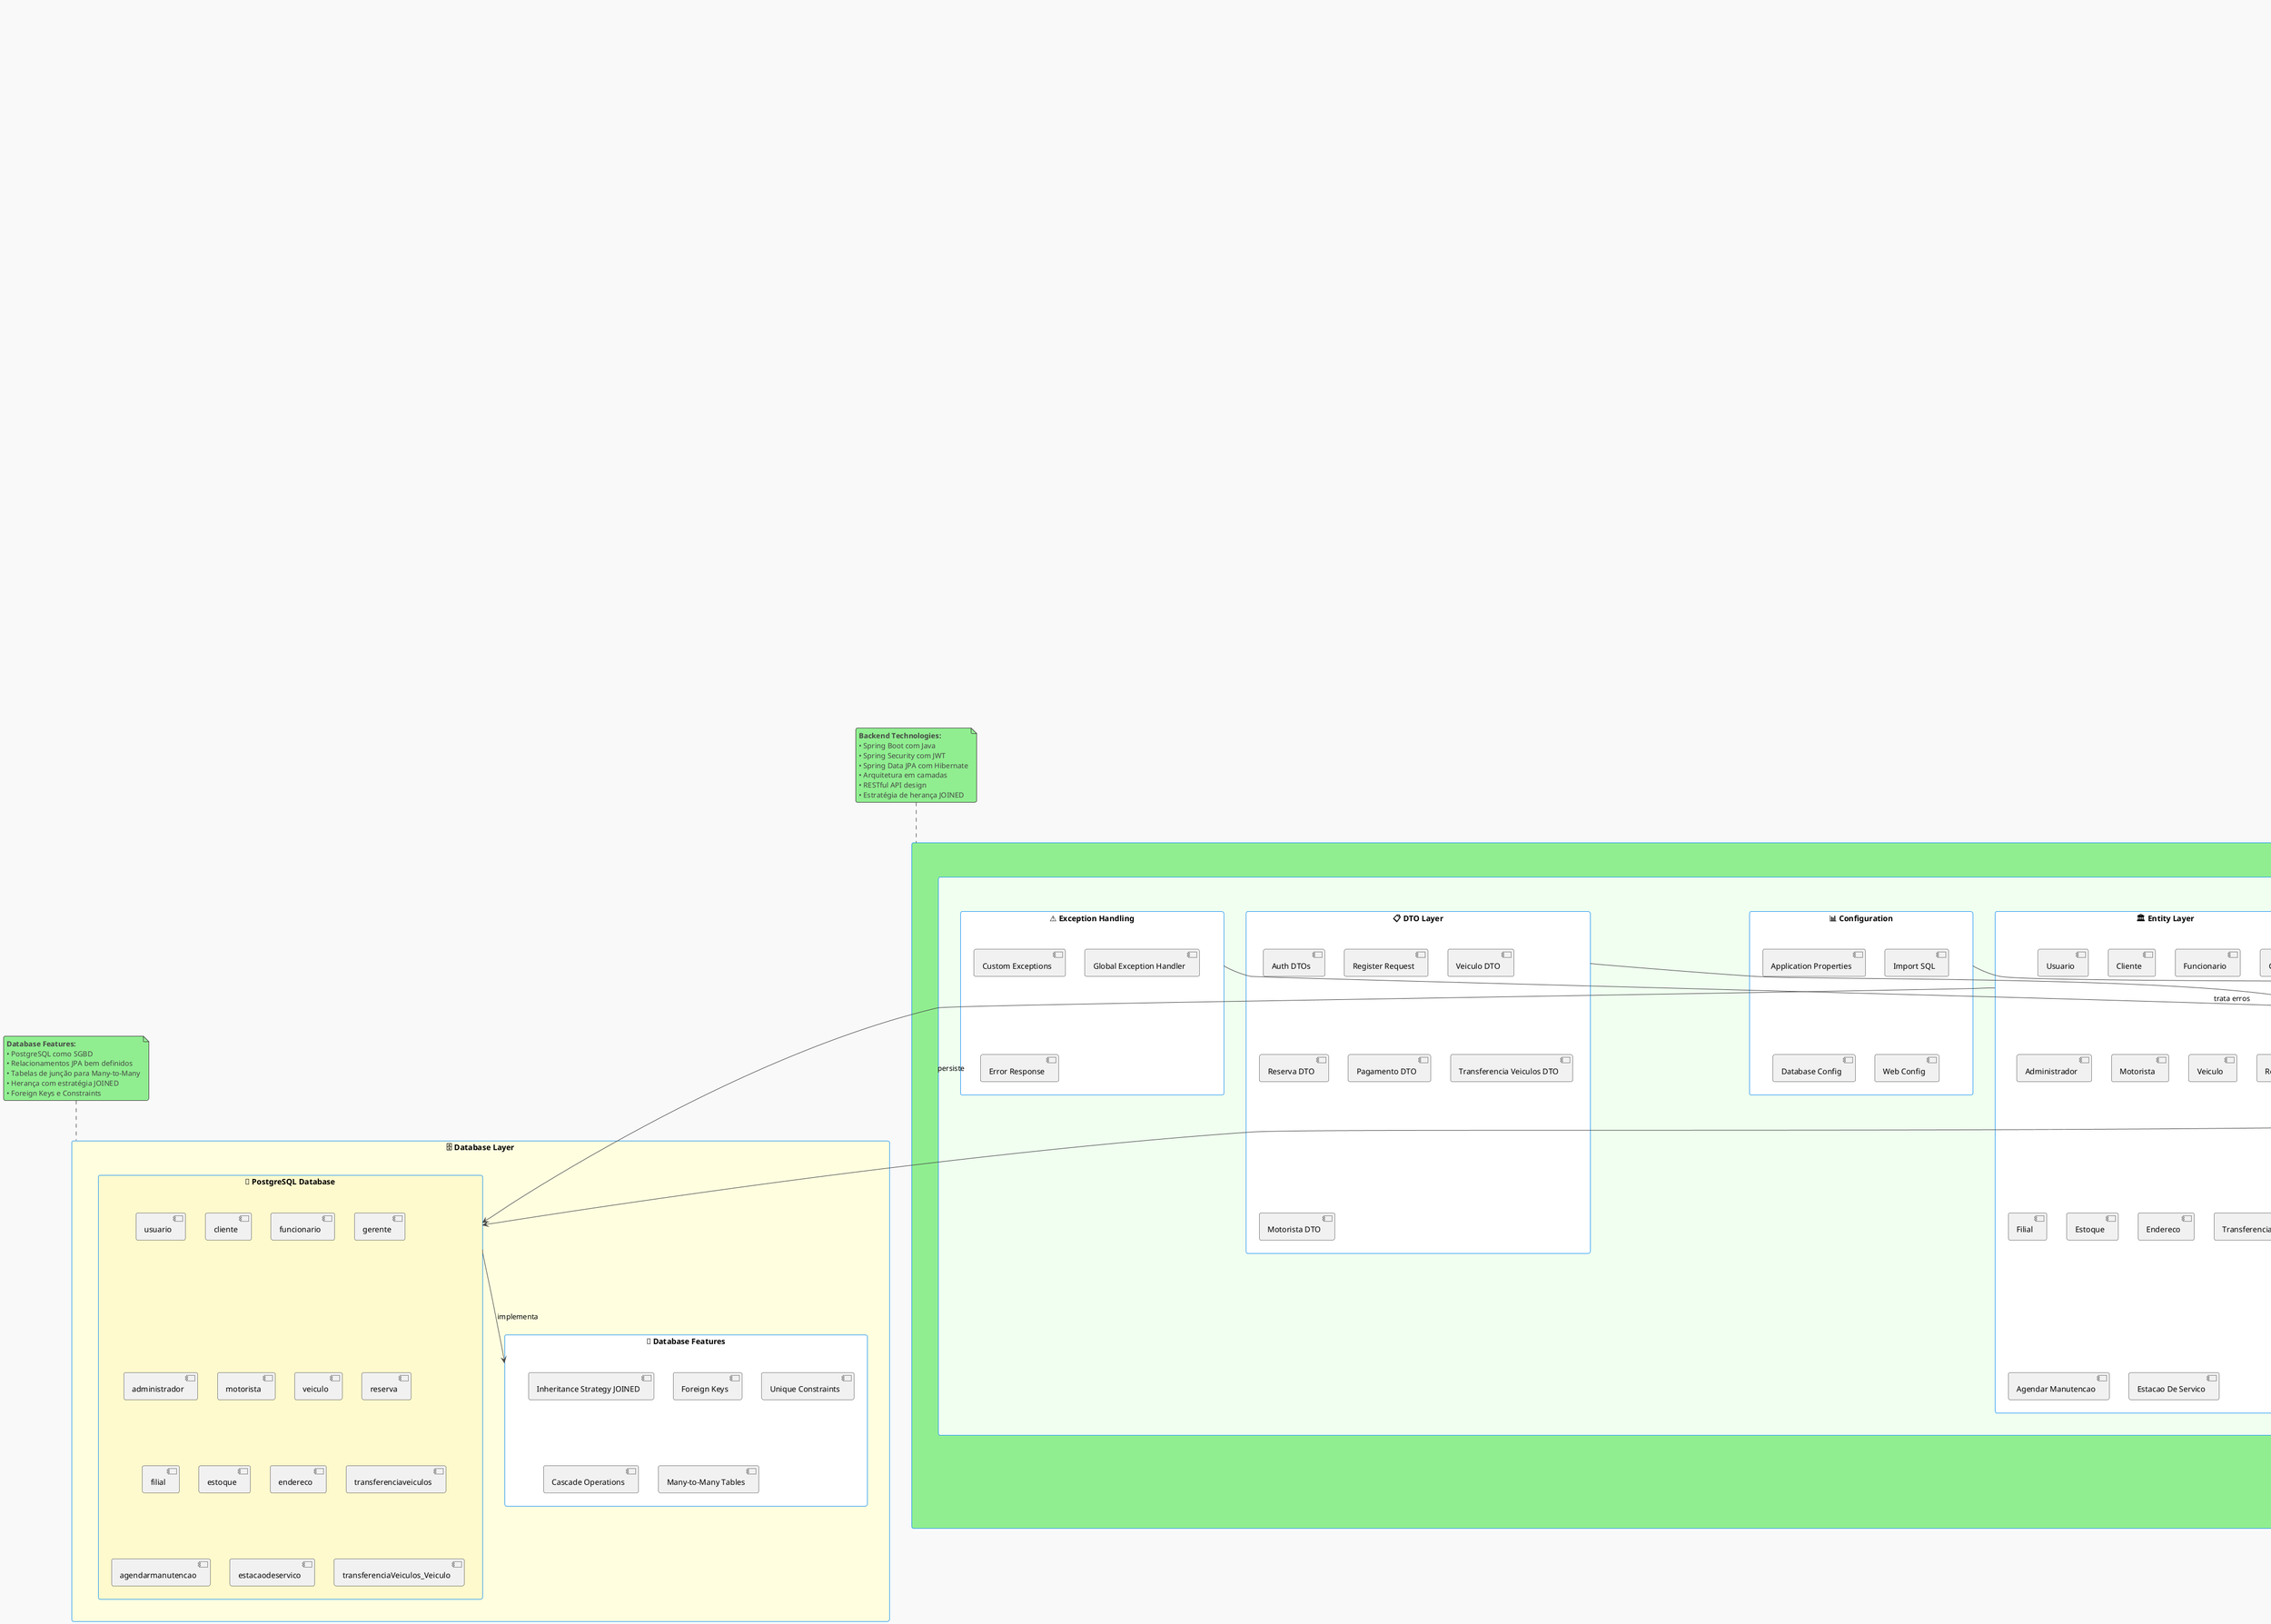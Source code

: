 @startuml Diagrama de Pacotes - Voce Aluga

!theme toy
skinparam backgroundColor #f9f9f9
skinparam packageStyle rectangle
skinparam packageBackgroundColor #e8f4fd
skinparam packageBorderColor #2196F3
skinparam packageFontColor #1976D2
skinparam packageFontSize 12
skinparam packageFontStyle bold

title <size:18><color:#1976D2>Sistema de Aluguel de Veículos - Você Aluga</color></size>\n<size:14><color:#666>Diagrama de Pacotes</color></size>

package "🌐 Frontend Layer" as frontend_layer #lightblue {
    
    package "📱 React Application" as react_app #aliceblue {
        
        package "🏠 Pages" as pages #white {
            [Home Page] as home_page
            [Login Page] as login_page
            [Register Page] as register_page
            [Aluguel Page] as aluguel_page
            [AluguelCard Page] as aluguelcard_page
            [Reserva Page] as reserva_page
            [Pagamento Page] as pagamento_page
            [Minhas Reservas] as minhas_reservas
            [Cadastro Motorista] as cadastro_motorista
            [Admin Panel] as admin_panel
        }
        
        package "🧩 Components" as components #white {
            [NavBar] as navbar
            [Banner] as banner
            [Card] as card
            [Footer] as footer
            [Section Cards] as section_cards
            [Dashboard Defaults] as dashboard_defaults
            [Input Components] as input_components
            [Image Upload] as image_upload
        }
        
        package "🚀 Services" as frontend_services #white {
            [API Service] as api_service
            [Auth Service] as auth_service_front
            [Login Service] as login_service
            [Register Service] as register_service
            [Veiculos Service] as veiculos_service
            [Reserva Service] as reserva_service
            [Pagamento Service] as pagamento_service
            [Motorista Service] as motorista_service_front
            [Manutencao Service] as manutencao_service_front
            [Transferencia Service] as transferencia_service_front
            [Me Service] as me_service
        }
        
        package "🛣️ Routing" as routing #white {
            [Router] as router
            [Private Route] as private_route
        }
        
        package "🎨 Styles & Assets" as styles_assets #white {
            [SCSS Files] as scss_files
            [CSS Files] as css_files
            [Images] as images
            [Icons] as icons
        }
        
        package "🔧 Utils & Types" as utils_types #white {
            [JWT Utils] as jwt_utils
            [Date Utils] as date_utils
            [Veiculo Types] as veiculo_types
            [API Error Types] as api_error_types
            [Veiculo Options] as veiculo_options
        }
    }
    
    package "📦 Frontend Dependencies" as frontend_deps #lavender {
        [React 19.1.0] as react
        [TypeScript] as typescript
        [Vite] as vite
        [React Router] as react_router
        [Axios] as axios
        [ESLint] as eslint
    }
}

package "⚙️ Backend Layer" as backend_layer #lightgreen {
    
    package "☕ Spring Boot Application" as spring_app #honeydew {
        
        package "🎮 Controller Layer" as controllers #white {
            [Auth Controller] as auth_controller
            [Register Controller] as register_controller
            [Veiculo Controller] as veiculo_controller
            [Reserva Controller] as reserva_controller
            [Pagamento Controller] as pagamento_controller
            [Filial Controller] as filial_controller
            [Estoque Controller] as estoque_controller
            [Motorista Controller] as motorista_controller
            [Transferencia Veiculos Controller] as transferencia_controller
            [Agendar Manutencao Controller] as manutencao_controller
            [Estacao De Servico Controller] as estacao_controller
        }
        
        package "💼 Service Layer" as services #white {
            [Usuario Service] as usuario_service
            [JWT Token Service] as jwt_service
            [Veiculo Service] as veiculo_service_back
            [Reserva Service] as reserva_service_back
            [Pagamento Service] as pagamento_service_back
            [Filial Service] as filial_service
            [Estoque Service] as estoque_service
            [Motorista Service] as motorista_service_back
            [Transferencia Veiculos Service] as transferencia_service_back
            [Agendar Manutencao Service] as manutencao_service_back
        }
        
        package "🗂️ Repository Layer" as repositories #white {
            [Usuario Repository] as usuario_repo
            [Veiculo Repository] as veiculo_repo
            [Reserva Repository] as reserva_repo
            [Filial Repository] as filial_repo
            [Estoque Repository] as estoque_repo
            [Motorista Repository] as motorista_repo
            [Transferencia Veiculos Repository] as transferencia_repo
            [Agendar Manutencao Repository] as manutencao_repo
            [Estacao De Servico Repository] as estacao_repo
        }
        
        package "🏛️ Entity Layer" as entities #white {
            [Usuario] as usuario_entity
            [Cliente] as cliente_entity
            [Funcionario] as funcionario_entity
            [Gerente] as gerente_entity
            [Administrador] as admin_entity
            [Motorista] as motorista_entity
            [Veiculo] as veiculo_entity
            [Reserva] as reserva_entity
            [Filial] as filial_entity
            [Estoque] as estoque_entity
            [Endereco] as endereco_entity
            [Transferencia Veiculos] as transferencia_entity
            [Agendar Manutencao] as manutencao_entity
            [Estacao De Servico] as estacao_entity
        }
        
        package "🏷️ Enums Package" as enums #white {
            [Grupo] as grupo_enum
            [Cor] as cor_enum
            [Status Veiculo] as status_veiculo_enum
            [Tipo Reserva] as tipo_reserva_enum
            [Status Reserva] as status_reserva_enum
            [Status Transferencia] as status_transferencia_enum
            [Status Pagamento] as status_pagamento_enum
        }
        
        package "🛡️ Security Layer" as security #white {
            [Security Config] as security_config
            [JWT Authentication Filter] as jwt_filter
            [Authentication Provider] as auth_provider
            [CORS Configuration] as cors_config
        }
        
        package "📋 DTO Layer" as dtos #white {
            [Auth DTOs] as auth_dtos
            [Register Request] as register_request
            [Veiculo DTO] as veiculo_dto
            [Reserva DTO] as reserva_dto
            [Pagamento DTO] as pagamento_dto
            [Transferencia Veiculos DTO] as transferencia_dto
            [Motorista DTO] as motorista_dto
        }
        
        package "⚠️ Exception Handling" as exceptions #white {
            [Custom Exceptions] as custom_exceptions
            [Global Exception Handler] as exception_handler
            [Error Response] as error_response
        }
        
        package "📊 Configuration" as config #white {
            [Application Properties] as app_properties
            [Import SQL] as import_sql
            [Database Config] as db_config
            [Web Config] as web_config
        }
    }
    
    package "📚 Backend Dependencies" as backend_deps #lightcyan {
        [Spring Boot 3.x] as spring_boot
        [Spring Security] as spring_security
        [Spring Data JPA] as spring_jpa
        [Spring Web] as spring_web
        [Spring Validation] as spring_validation
        [JWT] as jwt_lib
        [PostgreSQL Driver] as postgres_driver
        [Hibernate] as hibernate
        [Jackson] as jackson
        [Maven] as maven
    }
}

package "🗄️ Database Layer" as database_layer #lightyellow {
    
    package "🐘 PostgreSQL Database" as postgres_db #lemonchiffon {
        [usuario] as usuarios_table
        [cliente] as clientes_table
        [funcionario] as funcionarios_table
        [gerente] as gerentes_table
        [administrador] as admin_table
        [motorista] as motorista_table
        [veiculo] as veiculos_table
        [reserva] as reservas_table
        [filial] as filiais_table
        [estoque] as estoques_table
        [endereco] as endereco_table
        [transferenciaveiculos] as transferencia_table
        [agendarmanutencao] as manutencao_table
        [estacaodeservico] as estacao_table
        [transferenciaVeiculos_Veiculo] as transferencia_veiculo_table
    }
    
    package "🔗 Database Features" as db_features #white {
        [Inheritance Strategy JOINED] as inheritance_strategy
        [Foreign Keys] as foreign_keys
        [Unique Constraints] as unique_constraints
        [Cascade Operations] as cascade_ops
        [Many-to-Many Tables] as many_to_many
    }
}

package "🌍 External Services" as external_services #lightpink {
    [Payment Gateway] as payment_gateway
    [Email Service] as email_service
    [File Storage] as file_storage
}

' === RELACIONAMENTOS ===

' Frontend interno
pages --> components : usa
pages --> frontend_services : consome
frontend_services --> api_service : utiliza
routing --> pages : navega
components --> styles_assets : aplica
utils_types --> frontend_services : suporte

' Frontend para Backend
api_service --> controllers : HTTP/REST API

' Backend interno - fluxo de dados
controllers --> services : delega
services --> repositories : acessa
repositories --> entities : mapeia JPA
entities --> enums : utiliza
security --> controllers : protege
dtos --> controllers : transfere dados
exceptions --> controllers : trata erros
config --> spring_app : configura

' Backend para Database
repositories --> postgres_db : JPA/Hibernate
entities --> postgres_db : persiste

' Backend para External
services --> external_services : integra

' Dependencies
react_app --> frontend_deps : usa
spring_app --> backend_deps : usa
postgres_db --> db_features : implementa

note top of frontend_layer
  <b>Frontend Technologies:</b>
  • React com TypeScript
  • Vite para build e desenvolvimento
  • React Router para navegação
  • Axios para requisições HTTP
  • SCSS para estilização
  • ESLint para qualidade de código
end note

note top of backend_layer
  <b>Backend Technologies:</b>
  • Spring Boot com Java
  • Spring Security com JWT
  • Spring Data JPA com Hibernate
  • Arquitetura em camadas
  • RESTful API design
  • Estratégia de herança JOINED
end note

note top of database_layer
  <b>Database Features:</b>
  • PostgreSQL como SGBD
  • Relacionamentos JPA bem definidos
  • Tabelas de junção para Many-to-Many
  • Herança com estratégia JOINED
  • Foreign Keys e Constraints
end note

note right of external_services
  <b>Integrações Externas:</b>
  • Gateway de pagamento
  • Serviço de email
  • Armazenamento de arquivos
  • APIs de terceiros
end note

@enduml
        }
        
        package "🎨 Styles & Assets" as styles_assets #white {
            [SCSS Files] as scss_files
            [CSS Files] as css_files
            [Images] as images
            [Icons] as icons
        }
        
        package "🔧 Utils & Types" as utils_types #white {
            [JWT Utils] as jwt_utils
            [Veiculo Types] as veiculo_types
            [Veiculo Options] as veiculo_options
        }
    }
    
    package "📦 Dependencies" as frontend_deps #lavender {
        [React 19.1.0] as react
        [TypeScript] as typescript
        [Vite] as vite
        [React Router] as react_router
        [Axios] as axios
        [TanStack Query] as tanstack_query
        [GSAP] as gsap
    }
}

package "⚙️ Backend Layer" as backend_layer #lightgreen {
    
    package "☕ Spring Boot Application" as spring_app #honeydew {
        
        package "🎮 Controller Layer" as controllers #white {
            [Auth Controller] as auth_controller
            [Veiculo Controller] as veiculo_controller
            [Reserva Controller] as reserva_controller
            [Pagamento Controller] as pagamento_controller
            [Register Controller] as register_controller
            [Filial Controller] as filial_controller
            [Estoque Controller] as estoque_controller
            [Transferencia Controller] as transferencia_controller
            [Manutencao Controller] as manutencao_controller
            [Estacao Servico Controller] as estacao_controller
        }
        
        package "💼 Service Layer" as services #white {
            [Auth Service] as auth_service
            [Veiculo Service] as veiculo_service_back
            [Reserva Service] as reserva_service_back
            [Pagamento Service] as pagamento_service_back
            [Usuario Service] as usuario_service
            [Filial Service] as filial_service
            [Estoque Service] as estoque_service
            [Transferencia Service] as transferencia_service
            [Manutencao Service] as manutencao_service
            [Estacao Service] as estacao_service
            [JWT Token Service] as jwt_service
        }
        
        package "🗂️ Repository Layer" as repositories #white {
            [Usuario Repository] as usuario_repo
            [Veiculo Repository] as veiculo_repo
            [Reserva Repository] as reserva_repo
            [Filial Repository] as filial_repo
            [Estoque Repository] as estoque_repo
            [Transferencia Repository] as transferencia_repo
            [Manutencao Repository] as manutencao_repo
            [Estacao Repository] as estacao_repo
        }
        
        package "🏛️ Entity Layer" as entities #white {
            [Usuario] as usuario_entity
            [Cliente] as cliente_entity
            [Funcionario] as funcionario_entity
            [Gerente] as gerente_entity
            [Administrador] as admin_entity
            [Veiculo] as veiculo_entity
            [Reserva] as reserva_entity
            [Filial] as filial_entity
            [Estoque] as estoque_entity
            [Transferencia Veiculos] as transferencia_entity
            [Agendar Manutencao] as manutencao_entity
            [Estacao De Servico] as estacao_entity
        }
        
        package "🛡️ Security Layer" as security #white {
            [Security Config] as security_config
            [JWT Authentication Filter] as jwt_filter
            [Authentication Provider] as auth_provider
            [CORS Configuration] as cors_config
        }
        
        package "📋 DTO Layer" as dtos #white {
            [Request DTOs] as request_dtos
            [Response DTOs] as response_dtos
            [Mapper Classes] as mappers
        }
        
        package "⚠️ Exception Handling" as exceptions #white {
            [Custom Exceptions] as custom_exceptions
            [Global Exception Handler] as exception_handler
            [Error Response] as error_response
        }
        
        package "📊 Configuration" as config #white {
            [Application Properties] as app_properties
            [Database Config] as db_config
            [Web Config] as web_config
        }
    }
    
    package "📚 Dependencies" as backend_deps #lightcyan {
        [Spring Boot 3.5.3] as spring_boot
        [Spring Security] as spring_security
        [Spring Data JPA] as spring_jpa
        [Spring Web] as spring_web
        [Spring Validation] as spring_validation
        [JWT] as jwt_lib
        [PostgreSQL Driver] as postgres_driver
        [Hibernate] as hibernate
        [Maven] as maven
    }
}

package "🗄️ Database Layer" as database_layer #lightyellow {
    
    package "🐘 PostgreSQL Database" as postgres_db #lemonchiffon {
        [usuarios] as usuarios_table
        [clientes] as clientes_table
        [funcionarios] as funcionarios_table
        [gerentes] as gerentes_table
        [administradores] as admin_table
        [veiculos] as veiculos_table
        [reservas] as reservas_table
        [filiais] as filiais_table
        [estoques] as estoques_table
        [transferencia_veiculos] as transferencia_table
        [agendar_manutencao] as manutencao_table
        [estacao_servico] as estacao_table
    }
    
    package "🔗 Database Features" as db_features #white {
        [Constraints & Indexes] as constraints
        [Foreign Keys] as foreign_keys
        [Triggers] as triggers
        [Views] as views
    }
}

package "🌍 External Services" as external_services #lightpink {
    [Payment Gateway] as payment_gateway
    [Email Service] as email_service
    [SMS Service] as sms_service
    [File Storage] as file_storage
}

' === RELACIONAMENTOS ===

' Frontend interno
pages --> components : usa
pages --> frontend_services : consome
frontend_services --> api_service : utiliza
routing --> pages : navega
components --> styles_assets : aplica
utils_types --> frontend_services : suporte

' Frontend para Backend
api_service --> controllers : HTTP/REST

' Backend interno - fluxo de dados
controllers --> services : delega
services --> repositories : acessa
repositories --> entities : mapeia
security --> controllers : protege
dtos --> controllers : transfere dados
exceptions --> controllers : trata erros
config --> spring_app : configura

' Backend para Database
repositories --> postgres_db : JPA/Hibernate
entities --> postgres_db : persiste

' Backend para External
services --> external_services : integra

' Dependencies
react_app --> frontend_deps : usa
spring_app --> backend_deps : usa
postgres_db --> db_features : implementa

note top of frontend_layer
  <b>Frontend Technologies:</b>
  • React 19.1.0 com TypeScript
  • Vite para build e desenvolvimento
  • React Router para navegação
  • Axios para requisições HTTP
  • TanStack Query para cache de dados
  • GSAP para animações
end note

note top of backend_layer
  <b>Backend Technologies:</b>
  • Spring Boot 3.5.3 com Java 21
  • Spring Security com JWT
  • Spring Data JPA com Hibernate
  • Arquitetura em camadas
  • RESTful API design
  • Tratamento global de exceções
end note

note top of database_layer
  <b>Database Features:</b>
  • PostgreSQL como SGBD
  • Relacionamentos bem definidos
  • Constraints de integridade
  • Índices para performance
  • Estratégia de herança JOINED
end note

note right of external_services
  <b>Integrações Externas:</b>
  • Gateway de pagamento
  • Serviço de email/SMS
  • Armazenamento de arquivos
  • APIs de terceiros
end note

@enduml
